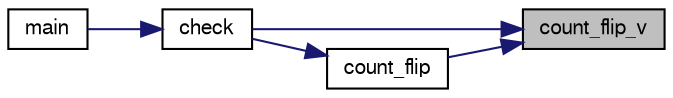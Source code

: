 digraph "count_flip_v"
{
 // LATEX_PDF_SIZE
  bgcolor="transparent";
  edge [fontname="FreeSans",fontsize="10",labelfontname="FreeSans",labelfontsize="10"];
  node [fontname="FreeSans",fontsize="10",shape=record];
  rankdir="RL";
  Node1 [label="count_flip_v",height=0.2,width=0.4,color="black", fillcolor="grey75", style="filled", fontcolor="black",tooltip=" "];
  Node1 -> Node2 [dir="back",color="midnightblue",fontsize="10",style="solid",fontname="FreeSans"];
  Node2 [label="check",height=0.2,width=0.4,color="black",URL="$generate__count__flip_8c.html#a73705f004f4fb7d2692d5eaea1c6d3ab",tooltip=" "];
  Node2 -> Node3 [dir="back",color="midnightblue",fontsize="10",style="solid",fontname="FreeSans"];
  Node3 [label="main",height=0.2,width=0.4,color="black",URL="$generate__count__flip_8c.html#ae66f6b31b5ad750f1fe042a706a4e3d4",tooltip=" "];
  Node1 -> Node4 [dir="back",color="midnightblue",fontsize="10",style="solid",fontname="FreeSans"];
  Node4 [label="count_flip",height=0.2,width=0.4,color="black",URL="$generate__count__flip_8c.html#a9e5bbc97df41cba26d2715d4af4e1255",tooltip=" "];
  Node4 -> Node2 [dir="back",color="midnightblue",fontsize="10",style="solid",fontname="FreeSans"];
}
